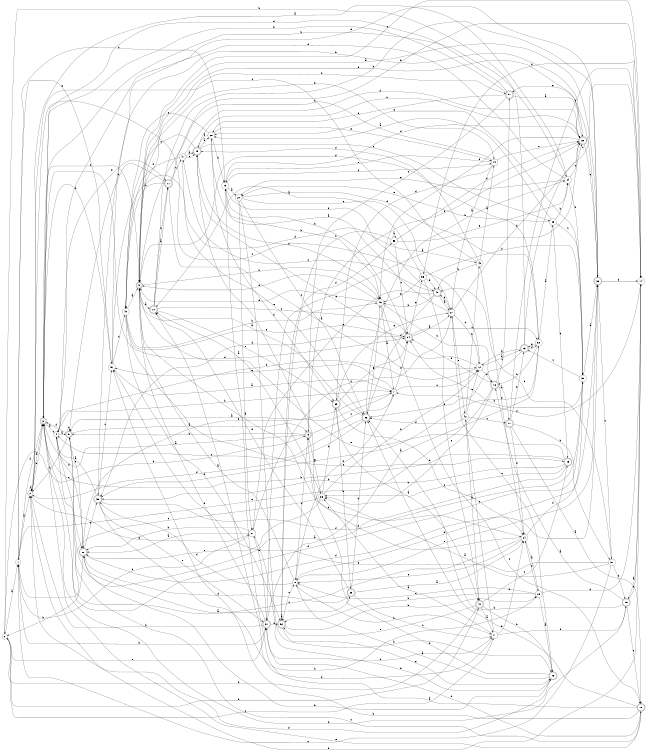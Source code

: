 digraph n47_8 {
__start0 [label="" shape="none"];

rankdir=LR;
size="8,5";

s0 [style="filled", color="black", fillcolor="white" shape="circle", label="0"];
s1 [style="filled", color="black", fillcolor="white" shape="circle", label="1"];
s2 [style="filled", color="black", fillcolor="white" shape="circle", label="2"];
s3 [style="rounded,filled", color="black", fillcolor="white" shape="doublecircle", label="3"];
s4 [style="filled", color="black", fillcolor="white" shape="circle", label="4"];
s5 [style="rounded,filled", color="black", fillcolor="white" shape="doublecircle", label="5"];
s6 [style="rounded,filled", color="black", fillcolor="white" shape="doublecircle", label="6"];
s7 [style="filled", color="black", fillcolor="white" shape="circle", label="7"];
s8 [style="filled", color="black", fillcolor="white" shape="circle", label="8"];
s9 [style="rounded,filled", color="black", fillcolor="white" shape="doublecircle", label="9"];
s10 [style="rounded,filled", color="black", fillcolor="white" shape="doublecircle", label="10"];
s11 [style="rounded,filled", color="black", fillcolor="white" shape="doublecircle", label="11"];
s12 [style="filled", color="black", fillcolor="white" shape="circle", label="12"];
s13 [style="rounded,filled", color="black", fillcolor="white" shape="doublecircle", label="13"];
s14 [style="filled", color="black", fillcolor="white" shape="circle", label="14"];
s15 [style="rounded,filled", color="black", fillcolor="white" shape="doublecircle", label="15"];
s16 [style="rounded,filled", color="black", fillcolor="white" shape="doublecircle", label="16"];
s17 [style="rounded,filled", color="black", fillcolor="white" shape="doublecircle", label="17"];
s18 [style="rounded,filled", color="black", fillcolor="white" shape="doublecircle", label="18"];
s19 [style="filled", color="black", fillcolor="white" shape="circle", label="19"];
s20 [style="filled", color="black", fillcolor="white" shape="circle", label="20"];
s21 [style="filled", color="black", fillcolor="white" shape="circle", label="21"];
s22 [style="rounded,filled", color="black", fillcolor="white" shape="doublecircle", label="22"];
s23 [style="rounded,filled", color="black", fillcolor="white" shape="doublecircle", label="23"];
s24 [style="filled", color="black", fillcolor="white" shape="circle", label="24"];
s25 [style="filled", color="black", fillcolor="white" shape="circle", label="25"];
s26 [style="rounded,filled", color="black", fillcolor="white" shape="doublecircle", label="26"];
s27 [style="filled", color="black", fillcolor="white" shape="circle", label="27"];
s28 [style="filled", color="black", fillcolor="white" shape="circle", label="28"];
s29 [style="rounded,filled", color="black", fillcolor="white" shape="doublecircle", label="29"];
s30 [style="rounded,filled", color="black", fillcolor="white" shape="doublecircle", label="30"];
s31 [style="rounded,filled", color="black", fillcolor="white" shape="doublecircle", label="31"];
s32 [style="filled", color="black", fillcolor="white" shape="circle", label="32"];
s33 [style="filled", color="black", fillcolor="white" shape="circle", label="33"];
s34 [style="filled", color="black", fillcolor="white" shape="circle", label="34"];
s35 [style="filled", color="black", fillcolor="white" shape="circle", label="35"];
s36 [style="rounded,filled", color="black", fillcolor="white" shape="doublecircle", label="36"];
s37 [style="filled", color="black", fillcolor="white" shape="circle", label="37"];
s38 [style="filled", color="black", fillcolor="white" shape="circle", label="38"];
s39 [style="rounded,filled", color="black", fillcolor="white" shape="doublecircle", label="39"];
s40 [style="rounded,filled", color="black", fillcolor="white" shape="doublecircle", label="40"];
s41 [style="filled", color="black", fillcolor="white" shape="circle", label="41"];
s42 [style="filled", color="black", fillcolor="white" shape="circle", label="42"];
s43 [style="filled", color="black", fillcolor="white" shape="circle", label="43"];
s44 [style="filled", color="black", fillcolor="white" shape="circle", label="44"];
s45 [style="rounded,filled", color="black", fillcolor="white" shape="doublecircle", label="45"];
s46 [style="filled", color="black", fillcolor="white" shape="circle", label="46"];
s47 [style="filled", color="black", fillcolor="white" shape="circle", label="47"];
s48 [style="filled", color="black", fillcolor="white" shape="circle", label="48"];
s49 [style="rounded,filled", color="black", fillcolor="white" shape="doublecircle", label="49"];
s50 [style="rounded,filled", color="black", fillcolor="white" shape="doublecircle", label="50"];
s51 [style="filled", color="black", fillcolor="white" shape="circle", label="51"];
s52 [style="rounded,filled", color="black", fillcolor="white" shape="doublecircle", label="52"];
s53 [style="filled", color="black", fillcolor="white" shape="circle", label="53"];
s54 [style="rounded,filled", color="black", fillcolor="white" shape="doublecircle", label="54"];
s55 [style="filled", color="black", fillcolor="white" shape="circle", label="55"];
s56 [style="rounded,filled", color="black", fillcolor="white" shape="doublecircle", label="56"];
s57 [style="rounded,filled", color="black", fillcolor="white" shape="doublecircle", label="57"];
s0 -> s1 [label="a"];
s0 -> s40 [label="b"];
s0 -> s41 [label="c"];
s0 -> s6 [label="d"];
s0 -> s31 [label="e"];
s1 -> s2 [label="a"];
s1 -> s31 [label="b"];
s1 -> s19 [label="c"];
s1 -> s3 [label="d"];
s1 -> s51 [label="e"];
s2 -> s3 [label="a"];
s2 -> s3 [label="b"];
s2 -> s2 [label="c"];
s2 -> s26 [label="d"];
s2 -> s21 [label="e"];
s3 -> s4 [label="a"];
s3 -> s34 [label="b"];
s3 -> s9 [label="c"];
s3 -> s54 [label="d"];
s3 -> s18 [label="e"];
s4 -> s5 [label="a"];
s4 -> s7 [label="b"];
s4 -> s22 [label="c"];
s4 -> s22 [label="d"];
s4 -> s11 [label="e"];
s5 -> s6 [label="a"];
s5 -> s2 [label="b"];
s5 -> s5 [label="c"];
s5 -> s3 [label="d"];
s5 -> s22 [label="e"];
s6 -> s3 [label="a"];
s6 -> s5 [label="b"];
s6 -> s7 [label="c"];
s6 -> s38 [label="d"];
s6 -> s30 [label="e"];
s7 -> s5 [label="a"];
s7 -> s8 [label="b"];
s7 -> s12 [label="c"];
s7 -> s54 [label="d"];
s7 -> s51 [label="e"];
s8 -> s9 [label="a"];
s8 -> s41 [label="b"];
s8 -> s6 [label="c"];
s8 -> s50 [label="d"];
s8 -> s36 [label="e"];
s9 -> s10 [label="a"];
s9 -> s46 [label="b"];
s9 -> s24 [label="c"];
s9 -> s57 [label="d"];
s9 -> s44 [label="e"];
s10 -> s11 [label="a"];
s10 -> s36 [label="b"];
s10 -> s54 [label="c"];
s10 -> s11 [label="d"];
s10 -> s39 [label="e"];
s11 -> s12 [label="a"];
s11 -> s48 [label="b"];
s11 -> s47 [label="c"];
s11 -> s5 [label="d"];
s11 -> s14 [label="e"];
s12 -> s13 [label="a"];
s12 -> s4 [label="b"];
s12 -> s2 [label="c"];
s12 -> s16 [label="d"];
s12 -> s29 [label="e"];
s13 -> s12 [label="a"];
s13 -> s0 [label="b"];
s13 -> s14 [label="c"];
s13 -> s32 [label="d"];
s13 -> s56 [label="e"];
s14 -> s15 [label="a"];
s14 -> s55 [label="b"];
s14 -> s9 [label="c"];
s14 -> s7 [label="d"];
s14 -> s2 [label="e"];
s15 -> s16 [label="a"];
s15 -> s56 [label="b"];
s15 -> s14 [label="c"];
s15 -> s3 [label="d"];
s15 -> s18 [label="e"];
s16 -> s17 [label="a"];
s16 -> s38 [label="b"];
s16 -> s57 [label="c"];
s16 -> s54 [label="d"];
s16 -> s1 [label="e"];
s17 -> s18 [label="a"];
s17 -> s37 [label="b"];
s17 -> s14 [label="c"];
s17 -> s24 [label="d"];
s17 -> s13 [label="e"];
s18 -> s19 [label="a"];
s18 -> s51 [label="b"];
s18 -> s5 [label="c"];
s18 -> s31 [label="d"];
s18 -> s56 [label="e"];
s19 -> s20 [label="a"];
s19 -> s46 [label="b"];
s19 -> s44 [label="c"];
s19 -> s30 [label="d"];
s19 -> s45 [label="e"];
s20 -> s21 [label="a"];
s20 -> s26 [label="b"];
s20 -> s56 [label="c"];
s20 -> s32 [label="d"];
s20 -> s27 [label="e"];
s21 -> s22 [label="a"];
s21 -> s22 [label="b"];
s21 -> s27 [label="c"];
s21 -> s1 [label="d"];
s21 -> s31 [label="e"];
s22 -> s23 [label="a"];
s22 -> s0 [label="b"];
s22 -> s50 [label="c"];
s22 -> s36 [label="d"];
s22 -> s7 [label="e"];
s23 -> s24 [label="a"];
s23 -> s56 [label="b"];
s23 -> s41 [label="c"];
s23 -> s22 [label="d"];
s23 -> s10 [label="e"];
s24 -> s25 [label="a"];
s24 -> s29 [label="b"];
s24 -> s4 [label="c"];
s24 -> s35 [label="d"];
s24 -> s8 [label="e"];
s25 -> s26 [label="a"];
s25 -> s52 [label="b"];
s25 -> s8 [label="c"];
s25 -> s14 [label="d"];
s25 -> s24 [label="e"];
s26 -> s8 [label="a"];
s26 -> s21 [label="b"];
s26 -> s27 [label="c"];
s26 -> s6 [label="d"];
s26 -> s22 [label="e"];
s27 -> s28 [label="a"];
s27 -> s30 [label="b"];
s27 -> s12 [label="c"];
s27 -> s45 [label="d"];
s27 -> s42 [label="e"];
s28 -> s29 [label="a"];
s28 -> s19 [label="b"];
s28 -> s48 [label="c"];
s28 -> s39 [label="d"];
s28 -> s44 [label="e"];
s29 -> s28 [label="a"];
s29 -> s30 [label="b"];
s29 -> s48 [label="c"];
s29 -> s46 [label="d"];
s29 -> s33 [label="e"];
s30 -> s31 [label="a"];
s30 -> s50 [label="b"];
s30 -> s36 [label="c"];
s30 -> s46 [label="d"];
s30 -> s9 [label="e"];
s31 -> s32 [label="a"];
s31 -> s2 [label="b"];
s31 -> s41 [label="c"];
s31 -> s9 [label="d"];
s31 -> s52 [label="e"];
s32 -> s33 [label="a"];
s32 -> s16 [label="b"];
s32 -> s50 [label="c"];
s32 -> s9 [label="d"];
s32 -> s13 [label="e"];
s33 -> s28 [label="a"];
s33 -> s34 [label="b"];
s33 -> s35 [label="c"];
s33 -> s49 [label="d"];
s33 -> s20 [label="e"];
s34 -> s2 [label="a"];
s34 -> s35 [label="b"];
s34 -> s30 [label="c"];
s34 -> s4 [label="d"];
s34 -> s20 [label="e"];
s35 -> s36 [label="a"];
s35 -> s54 [label="b"];
s35 -> s13 [label="c"];
s35 -> s3 [label="d"];
s35 -> s28 [label="e"];
s36 -> s9 [label="a"];
s36 -> s14 [label="b"];
s36 -> s37 [label="c"];
s36 -> s8 [label="d"];
s36 -> s57 [label="e"];
s37 -> s38 [label="a"];
s37 -> s15 [label="b"];
s37 -> s1 [label="c"];
s37 -> s45 [label="d"];
s37 -> s51 [label="e"];
s38 -> s10 [label="a"];
s38 -> s12 [label="b"];
s38 -> s1 [label="c"];
s38 -> s39 [label="d"];
s38 -> s22 [label="e"];
s39 -> s40 [label="a"];
s39 -> s23 [label="b"];
s39 -> s54 [label="c"];
s39 -> s24 [label="d"];
s39 -> s27 [label="e"];
s40 -> s41 [label="a"];
s40 -> s26 [label="b"];
s40 -> s49 [label="c"];
s40 -> s0 [label="d"];
s40 -> s52 [label="e"];
s41 -> s38 [label="a"];
s41 -> s24 [label="b"];
s41 -> s42 [label="c"];
s41 -> s10 [label="d"];
s41 -> s15 [label="e"];
s42 -> s40 [label="a"];
s42 -> s43 [label="b"];
s42 -> s17 [label="c"];
s42 -> s56 [label="d"];
s42 -> s12 [label="e"];
s43 -> s44 [label="a"];
s43 -> s45 [label="b"];
s43 -> s2 [label="c"];
s43 -> s29 [label="d"];
s43 -> s24 [label="e"];
s44 -> s27 [label="a"];
s44 -> s9 [label="b"];
s44 -> s30 [label="c"];
s44 -> s39 [label="d"];
s44 -> s19 [label="e"];
s45 -> s27 [label="a"];
s45 -> s46 [label="b"];
s45 -> s47 [label="c"];
s45 -> s56 [label="d"];
s45 -> s21 [label="e"];
s46 -> s7 [label="a"];
s46 -> s16 [label="b"];
s46 -> s18 [label="c"];
s46 -> s9 [label="d"];
s46 -> s9 [label="e"];
s47 -> s29 [label="a"];
s47 -> s48 [label="b"];
s47 -> s29 [label="c"];
s47 -> s30 [label="d"];
s47 -> s56 [label="e"];
s48 -> s9 [label="a"];
s48 -> s46 [label="b"];
s48 -> s49 [label="c"];
s48 -> s52 [label="d"];
s48 -> s54 [label="e"];
s49 -> s5 [label="a"];
s49 -> s3 [label="b"];
s49 -> s38 [label="c"];
s49 -> s50 [label="d"];
s49 -> s9 [label="e"];
s50 -> s4 [label="a"];
s50 -> s25 [label="b"];
s50 -> s51 [label="c"];
s50 -> s35 [label="d"];
s50 -> s31 [label="e"];
s51 -> s7 [label="a"];
s51 -> s3 [label="b"];
s51 -> s48 [label="c"];
s51 -> s43 [label="d"];
s51 -> s36 [label="e"];
s52 -> s52 [label="a"];
s52 -> s25 [label="b"];
s52 -> s8 [label="c"];
s52 -> s53 [label="d"];
s52 -> s26 [label="e"];
s53 -> s53 [label="a"];
s53 -> s52 [label="b"];
s53 -> s54 [label="c"];
s53 -> s30 [label="d"];
s53 -> s34 [label="e"];
s54 -> s27 [label="a"];
s54 -> s19 [label="b"];
s54 -> s32 [label="c"];
s54 -> s50 [label="d"];
s54 -> s55 [label="e"];
s55 -> s10 [label="a"];
s55 -> s45 [label="b"];
s55 -> s40 [label="c"];
s55 -> s35 [label="d"];
s55 -> s46 [label="e"];
s56 -> s9 [label="a"];
s56 -> s34 [label="b"];
s56 -> s4 [label="c"];
s56 -> s2 [label="d"];
s56 -> s46 [label="e"];
s57 -> s30 [label="a"];
s57 -> s3 [label="b"];
s57 -> s6 [label="c"];
s57 -> s3 [label="d"];
s57 -> s28 [label="e"];

}